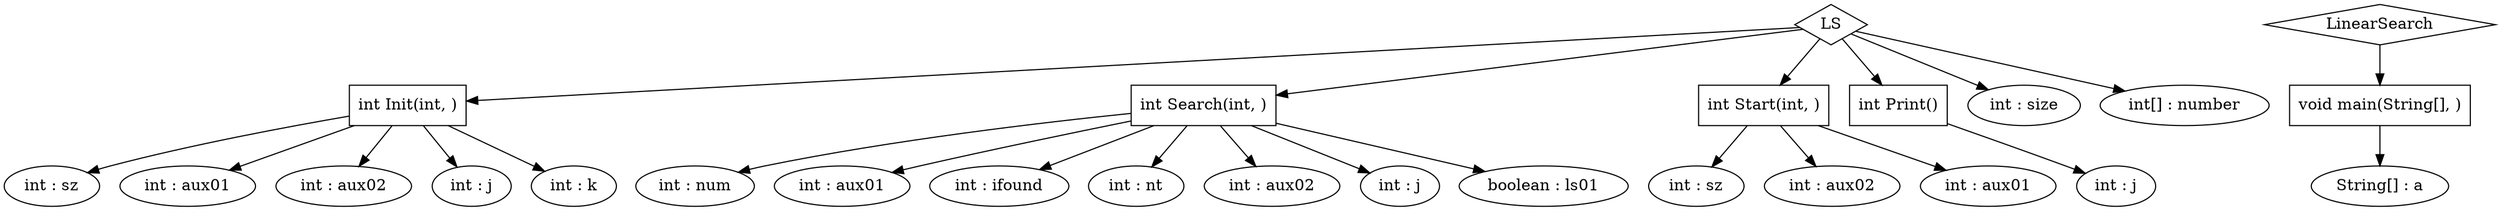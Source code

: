 digraph LinearSearch {
"0x7fffcb844628" [label=LS shape=diamond]
"0x7fffcb8354c8" [label="int Init(int, )" shape=box]
"0x7fffcb843468" [label="int : sz"]
"0x7fffcb8354c8" -> "0x7fffcb843468"
"0x7fffcb843608" [label="int : aux01"]
"0x7fffcb8354c8" -> "0x7fffcb843608"
"0x7fffcb8436c8" [label="int : aux02"]
"0x7fffcb8354c8" -> "0x7fffcb8436c8"
"0x7fffcb8434e8" [label="int : j"]
"0x7fffcb8354c8" -> "0x7fffcb8434e8"
"0x7fffcb843588" [label="int : k"]
"0x7fffcb8354c8" -> "0x7fffcb843588"
"0x7fffcb844628" -> "0x7fffcb8354c8"
"0x7fffcb831898" [label="int Search(int, )" shape=box]
"0x7fffcb8334a8" [label="int : num"]
"0x7fffcb831898" -> "0x7fffcb8334a8"
"0x7fffcb843278" [label="int : aux01"]
"0x7fffcb831898" -> "0x7fffcb843278"
"0x7fffcb8431f8" [label="int : ifound"]
"0x7fffcb831898" -> "0x7fffcb8431f8"
"0x7fffcb843378" [label="int : nt"]
"0x7fffcb831898" -> "0x7fffcb843378"
"0x7fffcb8432f8" [label="int : aux02"]
"0x7fffcb831898" -> "0x7fffcb8432f8"
"0x7fffcb833548" [label="int : j"]
"0x7fffcb831898" -> "0x7fffcb833548"
"0x7fffcb843178" [label="boolean : ls01"]
"0x7fffcb831898" -> "0x7fffcb843178"
"0x7fffcb844628" -> "0x7fffcb831898"
"0x7fffcb840708" [label="int Start(int, )" shape=box]
"0x7fffcb834458" [label="int : sz"]
"0x7fffcb840708" -> "0x7fffcb834458"
"0x7fffcb8332d8" [label="int : aux02"]
"0x7fffcb840708" -> "0x7fffcb8332d8"
"0x7fffcb833238" [label="int : aux01"]
"0x7fffcb840708" -> "0x7fffcb833238"
"0x7fffcb844628" -> "0x7fffcb840708"
"0x7fffcb840ad8" [label="int Print()" shape=box]
"0x7fffcb8333a8" [label="int : j"]
"0x7fffcb840ad8" -> "0x7fffcb8333a8"
"0x7fffcb844628" -> "0x7fffcb840ad8"
"0x7fffcb8437c8" [label="int : size"]
"0x7fffcb844628" -> "0x7fffcb8437c8"
"0x7fffcb843748" [label="int[] : number"]
"0x7fffcb844628" -> "0x7fffcb843748"
"0x7fffcb83e4c8" [label=LinearSearch shape=diamond]
"0x7fffcb831498" [label="void main(String[], )" shape=box]
"0x7fffcb8343b8" [label="String[] : a"]
"0x7fffcb831498" -> "0x7fffcb8343b8"
"0x7fffcb83e4c8" -> "0x7fffcb831498"
}

